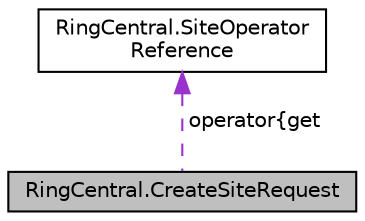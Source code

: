 digraph "RingCentral.CreateSiteRequest"
{
 // LATEX_PDF_SIZE
  edge [fontname="Helvetica",fontsize="10",labelfontname="Helvetica",labelfontsize="10"];
  node [fontname="Helvetica",fontsize="10",shape=record];
  Node1 [label="RingCentral.CreateSiteRequest",height=0.2,width=0.4,color="black", fillcolor="grey75", style="filled", fontcolor="black",tooltip=" "];
  Node2 -> Node1 [dir="back",color="darkorchid3",fontsize="10",style="dashed",label=" operator\{get" ,fontname="Helvetica"];
  Node2 [label="RingCentral.SiteOperator\lReference",height=0.2,width=0.4,color="black", fillcolor="white", style="filled",URL="$classRingCentral_1_1SiteOperatorReference.html",tooltip="Site Fax/SMS recipient (operator) reference. Multi-level IVR should be enabled"];
}
